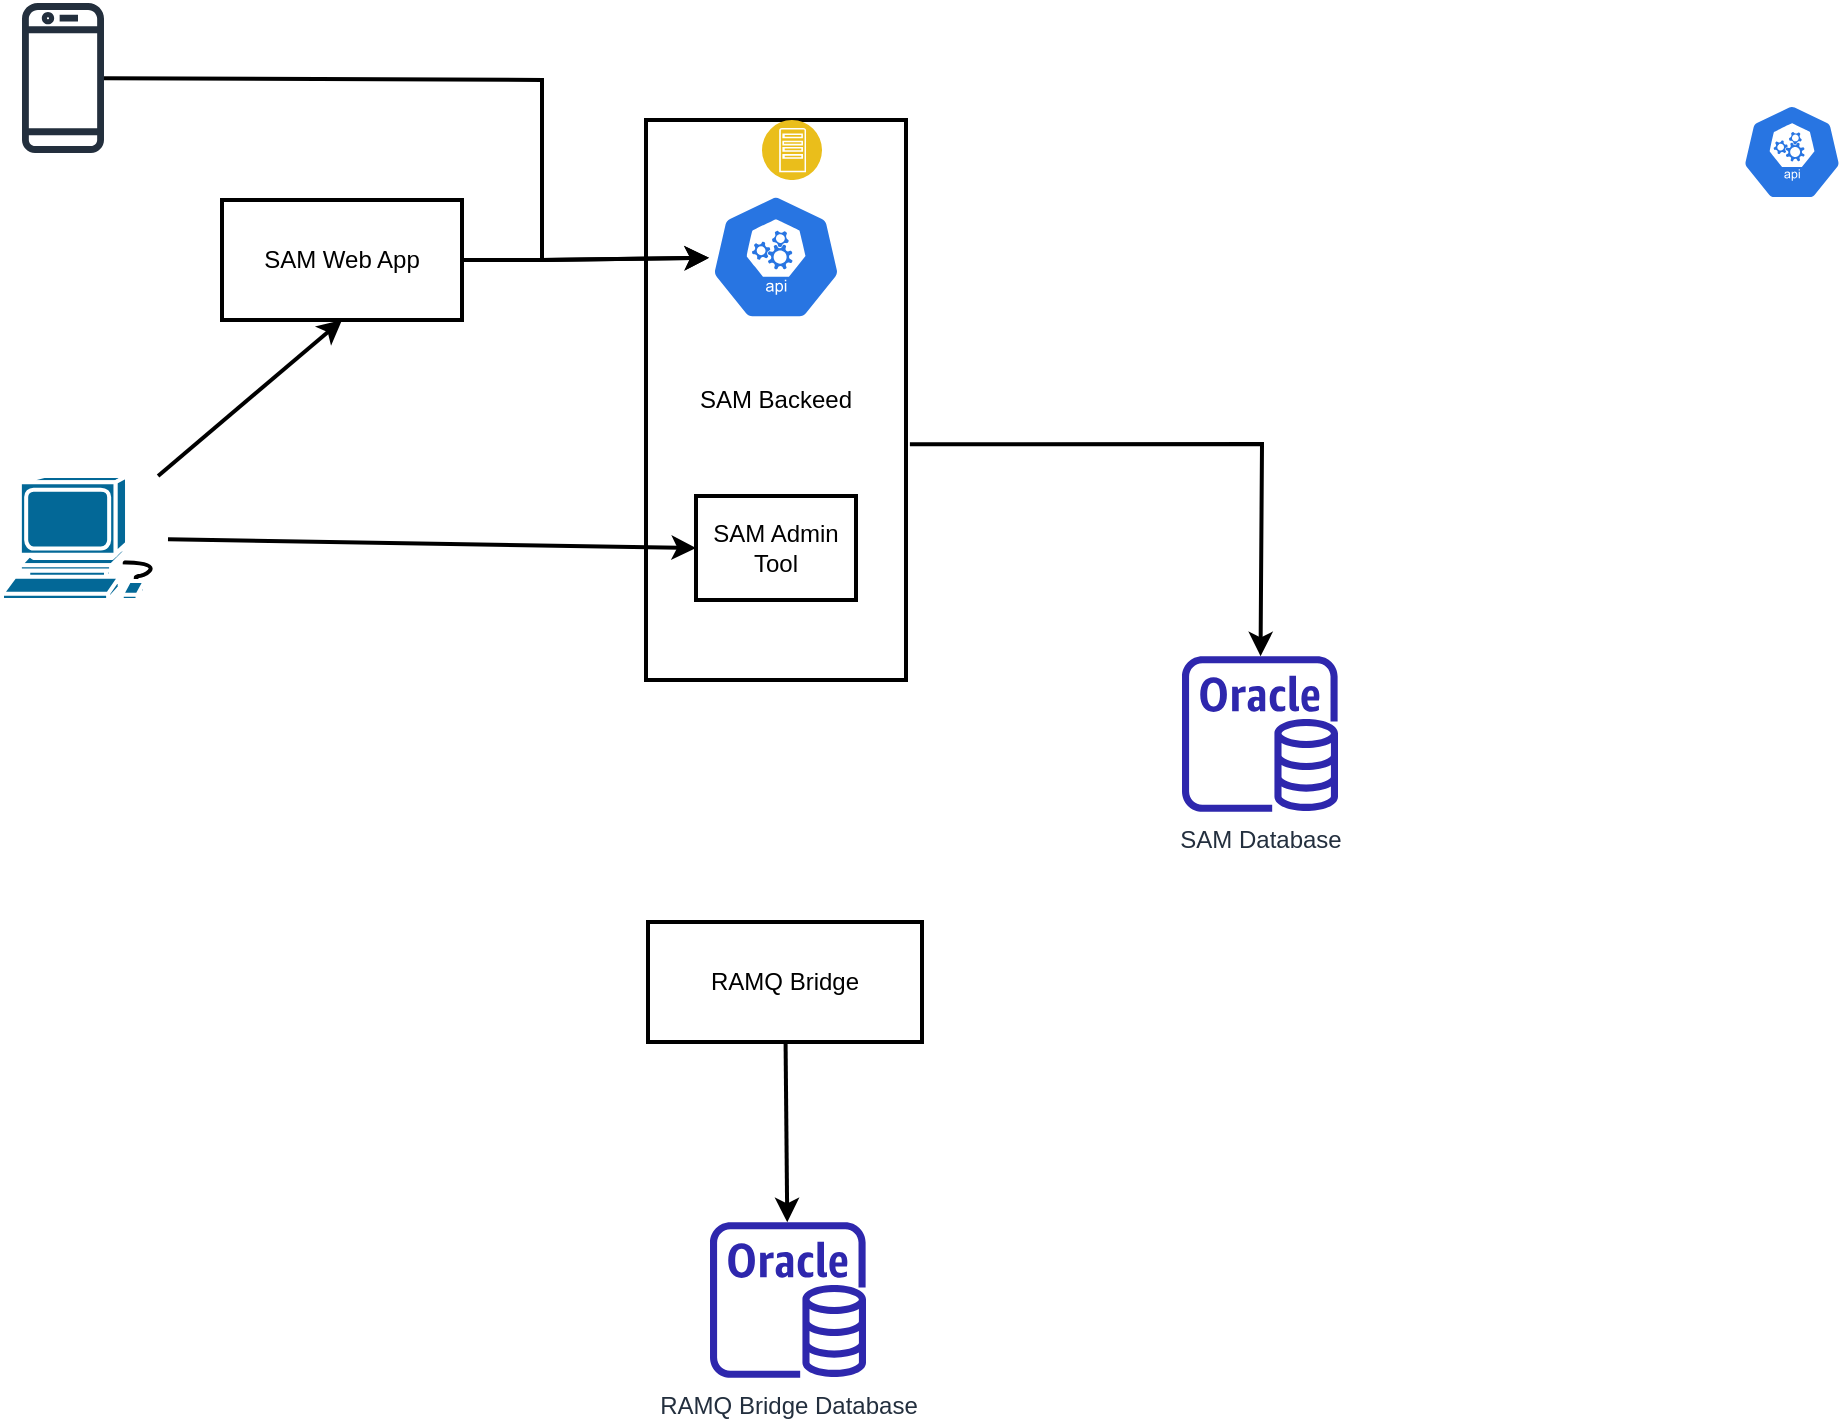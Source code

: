 <mxfile version="20.2.3" type="device"><diagram id="LH8D88tRAmaJe7LJaY00" name="sam"><mxGraphModel dx="1422" dy="888" grid="1" gridSize="10" guides="1" tooltips="1" connect="1" arrows="1" fold="1" page="1" pageScale="1" pageWidth="1100" pageHeight="850" math="0" shadow="0"><root><mxCell id="0"/><mxCell id="1" parent="0"/><mxCell id="DPgULSc5egSfb5cOn5Uz-1" value="" style="sketch=0;outlineConnect=0;fontColor=#232F3E;gradientColor=none;fillColor=#232F3D;strokeColor=none;dashed=0;verticalLabelPosition=bottom;verticalAlign=top;align=center;html=1;fontSize=12;fontStyle=0;aspect=fixed;pointerEvents=1;shape=mxgraph.aws4.mobile_client;" parent="1" vertex="1"><mxGeometry x="60" y="69" width="41" height="78" as="geometry"/></mxCell><mxCell id="DPgULSc5egSfb5cOn5Uz-2" value="" style="shape=mxgraph.cisco.computers_and_peripherals.workstation;html=1;pointerEvents=1;dashed=0;fillColor=#036897;strokeColor=#ffffff;strokeWidth=2;verticalLabelPosition=bottom;verticalAlign=top;align=center;outlineConnect=0;" parent="1" vertex="1"><mxGeometry x="50" y="307" width="83" height="62" as="geometry"/></mxCell><mxCell id="DPgULSc5egSfb5cOn5Uz-3" value="SAM Backeed" style="rounded=0;whiteSpace=wrap;html=1;strokeWidth=2;" parent="1" vertex="1"><mxGeometry x="372" y="129" width="130" height="280" as="geometry"/></mxCell><mxCell id="DPgULSc5egSfb5cOn5Uz-4" value="SAM Web App" style="rounded=0;whiteSpace=wrap;html=1;strokeWidth=2;" parent="1" vertex="1"><mxGeometry x="160" y="169" width="120" height="60" as="geometry"/></mxCell><mxCell id="DPgULSc5egSfb5cOn5Uz-5" value="" style="sketch=0;html=1;dashed=0;whitespace=wrap;fillColor=#2875E2;strokeColor=#ffffff;points=[[0.005,0.63,0],[0.1,0.2,0],[0.9,0.2,0],[0.5,0,0],[0.995,0.63,0],[0.72,0.99,0],[0.5,1,0],[0.28,0.99,0]];shape=mxgraph.kubernetes.icon;prIcon=api" parent="1" vertex="1"><mxGeometry x="403.5" y="166" width="67" height="63" as="geometry"/></mxCell><mxCell id="DPgULSc5egSfb5cOn5Uz-9" value="SAM Database" style="sketch=0;outlineConnect=0;fontColor=#232F3E;gradientColor=none;fillColor=#2E27AD;strokeColor=none;dashed=0;verticalLabelPosition=bottom;verticalAlign=top;align=center;html=1;fontSize=12;fontStyle=0;aspect=fixed;pointerEvents=1;shape=mxgraph.aws4.rds_oracle_instance;" parent="1" vertex="1"><mxGeometry x="640" y="397" width="78" height="78" as="geometry"/></mxCell><mxCell id="DPgULSc5egSfb5cOn5Uz-10" value="" style="endArrow=classic;html=1;rounded=0;exitX=1.015;exitY=0.579;exitDx=0;exitDy=0;strokeWidth=2;exitPerimeter=0;" parent="1" source="DPgULSc5egSfb5cOn5Uz-3" target="DPgULSc5egSfb5cOn5Uz-9" edge="1"><mxGeometry width="50" height="50" relative="1" as="geometry"><mxPoint x="560" y="291" as="sourcePoint"/><mxPoint x="679.265" y="399.098" as="targetPoint"/><Array as="points"><mxPoint x="680" y="291"/></Array></mxGeometry></mxCell><mxCell id="DPgULSc5egSfb5cOn5Uz-12" value="SAM Admin Tool" style="rounded=0;whiteSpace=wrap;html=1;strokeWidth=2;" parent="1" vertex="1"><mxGeometry x="397" y="317" width="80" height="52" as="geometry"/></mxCell><mxCell id="DPgULSc5egSfb5cOn5Uz-14" value="" style="aspect=fixed;perimeter=ellipsePerimeter;html=1;align=center;shadow=0;dashed=0;fontColor=#4277BB;labelBackgroundColor=#ffffff;fontSize=12;spacingTop=3;image;image=img/lib/ibm/applications/app_server.svg;strokeWidth=2;" parent="1" vertex="1"><mxGeometry x="430" y="129" width="30" height="30" as="geometry"/></mxCell><mxCell id="DPgULSc5egSfb5cOn5Uz-15" value="" style="sketch=0;html=1;dashed=0;whitespace=wrap;fillColor=#2875E2;strokeColor=#ffffff;points=[[0.005,0.63,0],[0.1,0.2,0],[0.9,0.2,0],[0.5,0,0],[0.995,0.63,0],[0.72,0.99,0],[0.5,1,0],[0.28,0.99,0]];shape=mxgraph.kubernetes.icon;prIcon=api" parent="1" vertex="1"><mxGeometry x="920" y="121" width="50" height="48" as="geometry"/></mxCell><mxCell id="DPgULSc5egSfb5cOn5Uz-21" value="" style="endArrow=classic;html=1;rounded=0;strokeWidth=2;" parent="1" source="DPgULSc5egSfb5cOn5Uz-1" target="DPgULSc5egSfb5cOn5Uz-5" edge="1"><mxGeometry width="50" height="50" relative="1" as="geometry"><mxPoint x="220" y="489" as="sourcePoint"/><mxPoint x="270" y="439" as="targetPoint"/><Array as="points"><mxPoint x="320" y="109"/><mxPoint x="320" y="199"/></Array></mxGeometry></mxCell><mxCell id="DPgULSc5egSfb5cOn5Uz-22" value="" style="endArrow=classic;html=1;rounded=0;strokeWidth=2;entryX=0.5;entryY=1;entryDx=0;entryDy=0;" parent="1" source="DPgULSc5egSfb5cOn5Uz-2" target="DPgULSc5egSfb5cOn5Uz-4" edge="1"><mxGeometry width="50" height="50" relative="1" as="geometry"><mxPoint x="130" y="259" as="sourcePoint"/><mxPoint x="180" y="209" as="targetPoint"/></mxGeometry></mxCell><mxCell id="DPgULSc5egSfb5cOn5Uz-24" value="" style="endArrow=classic;html=1;rounded=0;strokeWidth=2;exitX=1;exitY=0.5;exitDx=0;exitDy=0;" parent="1" source="DPgULSc5egSfb5cOn5Uz-4" target="DPgULSc5egSfb5cOn5Uz-5" edge="1"><mxGeometry width="50" height="50" relative="1" as="geometry"><mxPoint x="300" y="161" as="sourcePoint"/><mxPoint x="460.335" y="198.69" as="targetPoint"/><Array as="points"><mxPoint x="320" y="199"/></Array></mxGeometry></mxCell><mxCell id="DPgULSc5egSfb5cOn5Uz-26" value="" style="endArrow=classic;html=1;rounded=0;strokeWidth=2;entryX=0;entryY=0.5;entryDx=0;entryDy=0;" parent="1" source="DPgULSc5egSfb5cOn5Uz-2" target="DPgULSc5egSfb5cOn5Uz-12" edge="1"><mxGeometry width="50" height="50" relative="1" as="geometry"><mxPoint x="120" y="309" as="sourcePoint"/><mxPoint x="170" y="209" as="targetPoint"/></mxGeometry></mxCell><mxCell id="DPgULSc5egSfb5cOn5Uz-28" value="RAMQ Bridge" style="rounded=0;whiteSpace=wrap;html=1;strokeWidth=2;" parent="1" vertex="1"><mxGeometry x="373" y="530" width="137" height="60" as="geometry"/></mxCell><mxCell id="DPgULSc5egSfb5cOn5Uz-29" value="RAMQ Bridge Database" style="sketch=0;outlineConnect=0;fontColor=#232F3E;gradientColor=none;fillColor=#2E27AD;strokeColor=none;dashed=0;verticalLabelPosition=bottom;verticalAlign=top;align=center;html=1;fontSize=12;fontStyle=0;aspect=fixed;pointerEvents=1;shape=mxgraph.aws4.rds_oracle_instance;" parent="1" vertex="1"><mxGeometry x="404" y="680" width="78" height="78" as="geometry"/></mxCell><mxCell id="DPgULSc5egSfb5cOn5Uz-30" value="" style="endArrow=classic;html=1;rounded=0;strokeWidth=2;" parent="1" source="DPgULSc5egSfb5cOn5Uz-28" target="DPgULSc5egSfb5cOn5Uz-29" edge="1"><mxGeometry width="50" height="50" relative="1" as="geometry"><mxPoint x="138.046" y="317" as="sourcePoint"/><mxPoint x="230" y="239.0" as="targetPoint"/></mxGeometry></mxCell></root></mxGraphModel></diagram></mxfile>